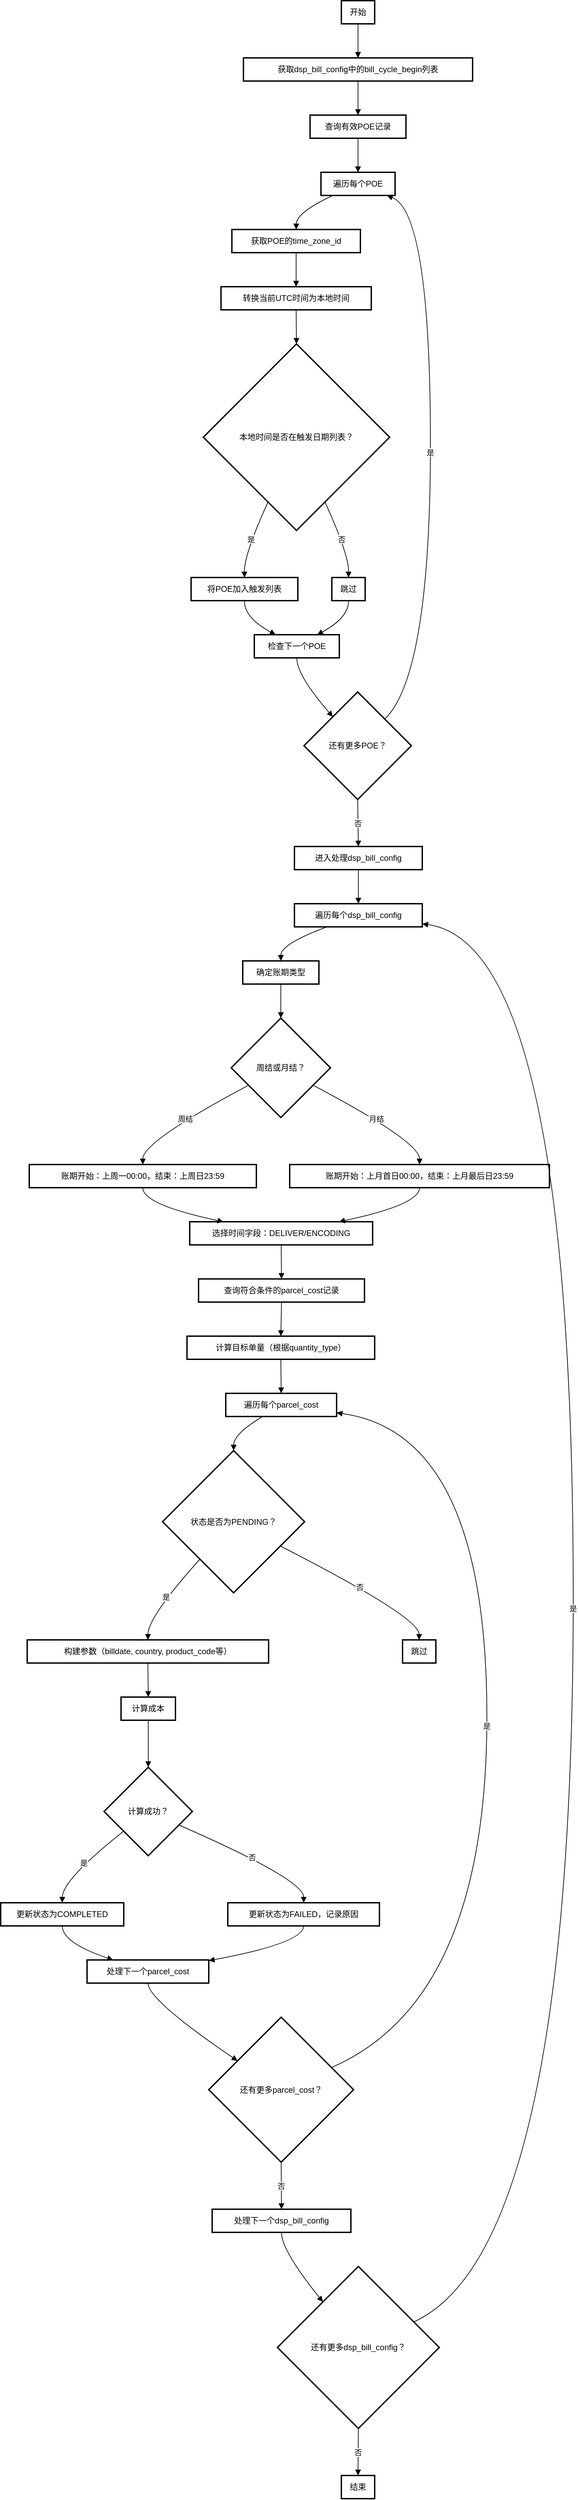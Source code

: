 <mxfile version="24.7.13">
  <diagram name="Page-1" id="4zfgDQ94NR5Aw9pDAWgs">
    <mxGraphModel dx="2074" dy="1046" grid="1" gridSize="10" guides="1" tooltips="1" connect="1" arrows="1" fold="1" page="1" pageScale="1" pageWidth="850" pageHeight="1100" math="0" shadow="0">
      <root>
        <mxCell id="0" />
        <mxCell id="1" parent="0" />
        <mxCell id="F87aFxPBlupOogoRlsxd-1" value="开始" style="whiteSpace=wrap;strokeWidth=2;" vertex="1" parent="1">
          <mxGeometry x="521" y="20" width="49" height="34" as="geometry" />
        </mxCell>
        <mxCell id="F87aFxPBlupOogoRlsxd-2" value="获取dsp_bill_config中的bill_cycle_begin列表" style="whiteSpace=wrap;strokeWidth=2;" vertex="1" parent="1">
          <mxGeometry x="377" y="104" width="337" height="34" as="geometry" />
        </mxCell>
        <mxCell id="F87aFxPBlupOogoRlsxd-3" value="查询有效POE记录" style="whiteSpace=wrap;strokeWidth=2;" vertex="1" parent="1">
          <mxGeometry x="475" y="188" width="141" height="34" as="geometry" />
        </mxCell>
        <mxCell id="F87aFxPBlupOogoRlsxd-4" value="遍历每个POE" style="whiteSpace=wrap;strokeWidth=2;" vertex="1" parent="1">
          <mxGeometry x="491" y="272" width="109" height="34" as="geometry" />
        </mxCell>
        <mxCell id="F87aFxPBlupOogoRlsxd-5" value="获取POE的time_zone_id" style="whiteSpace=wrap;strokeWidth=2;" vertex="1" parent="1">
          <mxGeometry x="360" y="356" width="189" height="34" as="geometry" />
        </mxCell>
        <mxCell id="F87aFxPBlupOogoRlsxd-6" value="转换当前UTC时间为本地时间" style="whiteSpace=wrap;strokeWidth=2;" vertex="1" parent="1">
          <mxGeometry x="344" y="440" width="221" height="34" as="geometry" />
        </mxCell>
        <mxCell id="F87aFxPBlupOogoRlsxd-7" value="本地时间是否在触发日期列表？" style="rhombus;strokeWidth=2;whiteSpace=wrap;" vertex="1" parent="1">
          <mxGeometry x="318" y="524" width="274" height="274" as="geometry" />
        </mxCell>
        <mxCell id="F87aFxPBlupOogoRlsxd-8" value="将POE加入触发列表" style="whiteSpace=wrap;strokeWidth=2;" vertex="1" parent="1">
          <mxGeometry x="300" y="867" width="157" height="34" as="geometry" />
        </mxCell>
        <mxCell id="F87aFxPBlupOogoRlsxd-9" value="跳过" style="whiteSpace=wrap;strokeWidth=2;" vertex="1" parent="1">
          <mxGeometry x="507" y="867" width="49" height="34" as="geometry" />
        </mxCell>
        <mxCell id="F87aFxPBlupOogoRlsxd-10" value="检查下一个POE" style="whiteSpace=wrap;strokeWidth=2;" vertex="1" parent="1">
          <mxGeometry x="393" y="951" width="125" height="34" as="geometry" />
        </mxCell>
        <mxCell id="F87aFxPBlupOogoRlsxd-11" value="还有更多POE？" style="rhombus;strokeWidth=2;whiteSpace=wrap;" vertex="1" parent="1">
          <mxGeometry x="466" y="1035" width="158" height="158" as="geometry" />
        </mxCell>
        <mxCell id="F87aFxPBlupOogoRlsxd-12" value="进入处理dsp_bill_config" style="whiteSpace=wrap;strokeWidth=2;" vertex="1" parent="1">
          <mxGeometry x="452" y="1262" width="188" height="34" as="geometry" />
        </mxCell>
        <mxCell id="F87aFxPBlupOogoRlsxd-13" value="遍历每个dsp_bill_config" style="whiteSpace=wrap;strokeWidth=2;" vertex="1" parent="1">
          <mxGeometry x="452" y="1346" width="188" height="34" as="geometry" />
        </mxCell>
        <mxCell id="F87aFxPBlupOogoRlsxd-14" value="确定账期类型" style="whiteSpace=wrap;strokeWidth=2;" vertex="1" parent="1">
          <mxGeometry x="376" y="1430" width="112" height="34" as="geometry" />
        </mxCell>
        <mxCell id="F87aFxPBlupOogoRlsxd-15" value="周结或月结？" style="rhombus;strokeWidth=2;whiteSpace=wrap;" vertex="1" parent="1">
          <mxGeometry x="359" y="1514" width="146" height="146" as="geometry" />
        </mxCell>
        <mxCell id="F87aFxPBlupOogoRlsxd-16" value="账期开始：上周一00:00，结束：上周日23:59" style="whiteSpace=wrap;strokeWidth=2;" vertex="1" parent="1">
          <mxGeometry x="62" y="1729" width="334" height="34" as="geometry" />
        </mxCell>
        <mxCell id="F87aFxPBlupOogoRlsxd-17" value="账期开始：上月首日00:00，结束：上月最后日23:59" style="whiteSpace=wrap;strokeWidth=2;" vertex="1" parent="1">
          <mxGeometry x="445" y="1729" width="382" height="34" as="geometry" />
        </mxCell>
        <mxCell id="F87aFxPBlupOogoRlsxd-18" value="选择时间字段：DELIVER/ENCODING" style="whiteSpace=wrap;strokeWidth=2;" vertex="1" parent="1">
          <mxGeometry x="298" y="1813" width="269" height="34" as="geometry" />
        </mxCell>
        <mxCell id="F87aFxPBlupOogoRlsxd-19" value="查询符合条件的parcel_cost记录" style="whiteSpace=wrap;strokeWidth=2;" vertex="1" parent="1">
          <mxGeometry x="311" y="1897" width="244" height="34" as="geometry" />
        </mxCell>
        <mxCell id="F87aFxPBlupOogoRlsxd-20" value="计算目标单量（根据quantity_type）" style="whiteSpace=wrap;strokeWidth=2;" vertex="1" parent="1">
          <mxGeometry x="294" y="1981" width="276" height="34" as="geometry" />
        </mxCell>
        <mxCell id="F87aFxPBlupOogoRlsxd-21" value="遍历每个parcel_cost" style="whiteSpace=wrap;strokeWidth=2;" vertex="1" parent="1">
          <mxGeometry x="351" y="2065" width="163" height="34" as="geometry" />
        </mxCell>
        <mxCell id="F87aFxPBlupOogoRlsxd-22" value="状态是否为PENDING？" style="rhombus;strokeWidth=2;whiteSpace=wrap;" vertex="1" parent="1">
          <mxGeometry x="258" y="2149" width="209" height="209" as="geometry" />
        </mxCell>
        <mxCell id="F87aFxPBlupOogoRlsxd-23" value="构建参数（billdate, country, product_code等）" style="whiteSpace=wrap;strokeWidth=2;" vertex="1" parent="1">
          <mxGeometry x="59" y="2427" width="355" height="34" as="geometry" />
        </mxCell>
        <mxCell id="F87aFxPBlupOogoRlsxd-24" value="跳过" style="whiteSpace=wrap;strokeWidth=2;" vertex="1" parent="1">
          <mxGeometry x="611" y="2427" width="49" height="34" as="geometry" />
        </mxCell>
        <mxCell id="F87aFxPBlupOogoRlsxd-25" value="计算成本" style="whiteSpace=wrap;strokeWidth=2;" vertex="1" parent="1">
          <mxGeometry x="197" y="2511" width="80" height="34" as="geometry" />
        </mxCell>
        <mxCell id="F87aFxPBlupOogoRlsxd-26" value="计算成功？" style="rhombus;strokeWidth=2;whiteSpace=wrap;" vertex="1" parent="1">
          <mxGeometry x="172" y="2614" width="130" height="130" as="geometry" />
        </mxCell>
        <mxCell id="F87aFxPBlupOogoRlsxd-27" value="更新状态为COMPLETED" style="whiteSpace=wrap;strokeWidth=2;" vertex="1" parent="1">
          <mxGeometry x="20" y="2813" width="181" height="34" as="geometry" />
        </mxCell>
        <mxCell id="F87aFxPBlupOogoRlsxd-28" value="更新状态为FAILED，记录原因" style="whiteSpace=wrap;strokeWidth=2;" vertex="1" parent="1">
          <mxGeometry x="354" y="2813" width="223" height="34" as="geometry" />
        </mxCell>
        <mxCell id="F87aFxPBlupOogoRlsxd-29" value="处理下一个parcel_cost" style="whiteSpace=wrap;strokeWidth=2;" vertex="1" parent="1">
          <mxGeometry x="147" y="2897" width="179" height="34" as="geometry" />
        </mxCell>
        <mxCell id="F87aFxPBlupOogoRlsxd-30" value="还有更多parcel_cost？" style="rhombus;strokeWidth=2;whiteSpace=wrap;" vertex="1" parent="1">
          <mxGeometry x="326" y="2981" width="213" height="213" as="geometry" />
        </mxCell>
        <mxCell id="F87aFxPBlupOogoRlsxd-31" value="处理下一个dsp_bill_config" style="whiteSpace=wrap;strokeWidth=2;" vertex="1" parent="1">
          <mxGeometry x="331" y="3263" width="204" height="34" as="geometry" />
        </mxCell>
        <mxCell id="F87aFxPBlupOogoRlsxd-32" value="还有更多dsp_bill_config？" style="rhombus;strokeWidth=2;whiteSpace=wrap;" vertex="1" parent="1">
          <mxGeometry x="427" y="3347" width="238" height="238" as="geometry" />
        </mxCell>
        <mxCell id="F87aFxPBlupOogoRlsxd-33" value="结束" style="whiteSpace=wrap;strokeWidth=2;" vertex="1" parent="1">
          <mxGeometry x="521" y="3654" width="49" height="34" as="geometry" />
        </mxCell>
        <mxCell id="F87aFxPBlupOogoRlsxd-34" value="" style="curved=1;startArrow=none;endArrow=block;exitX=0.5;exitY=1;entryX=0.5;entryY=0;rounded=0;" edge="1" parent="1" source="F87aFxPBlupOogoRlsxd-1" target="F87aFxPBlupOogoRlsxd-2">
          <mxGeometry relative="1" as="geometry">
            <Array as="points" />
          </mxGeometry>
        </mxCell>
        <mxCell id="F87aFxPBlupOogoRlsxd-35" value="" style="curved=1;startArrow=none;endArrow=block;exitX=0.5;exitY=1;entryX=0.5;entryY=0;rounded=0;" edge="1" parent="1" source="F87aFxPBlupOogoRlsxd-2" target="F87aFxPBlupOogoRlsxd-3">
          <mxGeometry relative="1" as="geometry">
            <Array as="points" />
          </mxGeometry>
        </mxCell>
        <mxCell id="F87aFxPBlupOogoRlsxd-36" value="" style="curved=1;startArrow=none;endArrow=block;exitX=0.5;exitY=1;entryX=0.5;entryY=0;rounded=0;" edge="1" parent="1" source="F87aFxPBlupOogoRlsxd-3" target="F87aFxPBlupOogoRlsxd-4">
          <mxGeometry relative="1" as="geometry">
            <Array as="points" />
          </mxGeometry>
        </mxCell>
        <mxCell id="F87aFxPBlupOogoRlsxd-37" value="" style="curved=1;startArrow=none;endArrow=block;exitX=0.16;exitY=1;entryX=0.5;entryY=0;rounded=0;" edge="1" parent="1" source="F87aFxPBlupOogoRlsxd-4" target="F87aFxPBlupOogoRlsxd-5">
          <mxGeometry relative="1" as="geometry">
            <Array as="points">
              <mxPoint x="455" y="331" />
            </Array>
          </mxGeometry>
        </mxCell>
        <mxCell id="F87aFxPBlupOogoRlsxd-38" value="" style="curved=1;startArrow=none;endArrow=block;exitX=0.5;exitY=1;entryX=0.5;entryY=0;rounded=0;" edge="1" parent="1" source="F87aFxPBlupOogoRlsxd-5" target="F87aFxPBlupOogoRlsxd-6">
          <mxGeometry relative="1" as="geometry">
            <Array as="points" />
          </mxGeometry>
        </mxCell>
        <mxCell id="F87aFxPBlupOogoRlsxd-39" value="" style="curved=1;startArrow=none;endArrow=block;exitX=0.5;exitY=1;entryX=0.5;entryY=0;rounded=0;" edge="1" parent="1" source="F87aFxPBlupOogoRlsxd-6" target="F87aFxPBlupOogoRlsxd-7">
          <mxGeometry relative="1" as="geometry">
            <Array as="points" />
          </mxGeometry>
        </mxCell>
        <mxCell id="F87aFxPBlupOogoRlsxd-40" value="是" style="curved=1;startArrow=none;endArrow=block;exitX=0.28;exitY=1;entryX=0.5;entryY=0;rounded=0;" edge="1" parent="1" source="F87aFxPBlupOogoRlsxd-7" target="F87aFxPBlupOogoRlsxd-8">
          <mxGeometry relative="1" as="geometry">
            <Array as="points">
              <mxPoint x="378" y="833" />
            </Array>
          </mxGeometry>
        </mxCell>
        <mxCell id="F87aFxPBlupOogoRlsxd-41" value="否" style="curved=1;startArrow=none;endArrow=block;exitX=0.72;exitY=1;entryX=0.5;entryY=0;rounded=0;" edge="1" parent="1" source="F87aFxPBlupOogoRlsxd-7" target="F87aFxPBlupOogoRlsxd-9">
          <mxGeometry relative="1" as="geometry">
            <Array as="points">
              <mxPoint x="532" y="833" />
            </Array>
          </mxGeometry>
        </mxCell>
        <mxCell id="F87aFxPBlupOogoRlsxd-42" value="" style="curved=1;startArrow=none;endArrow=block;exitX=0.5;exitY=1;entryX=0.25;entryY=0;rounded=0;" edge="1" parent="1" source="F87aFxPBlupOogoRlsxd-8" target="F87aFxPBlupOogoRlsxd-10">
          <mxGeometry relative="1" as="geometry">
            <Array as="points">
              <mxPoint x="378" y="926" />
            </Array>
          </mxGeometry>
        </mxCell>
        <mxCell id="F87aFxPBlupOogoRlsxd-43" value="" style="curved=1;startArrow=none;endArrow=block;exitX=0.5;exitY=1;entryX=0.74;entryY=0;rounded=0;" edge="1" parent="1" source="F87aFxPBlupOogoRlsxd-9" target="F87aFxPBlupOogoRlsxd-10">
          <mxGeometry relative="1" as="geometry">
            <Array as="points">
              <mxPoint x="532" y="926" />
            </Array>
          </mxGeometry>
        </mxCell>
        <mxCell id="F87aFxPBlupOogoRlsxd-44" value="" style="curved=1;startArrow=none;endArrow=block;exitX=0.5;exitY=1;entryX=0.07;entryY=0;rounded=0;" edge="1" parent="1" source="F87aFxPBlupOogoRlsxd-10" target="F87aFxPBlupOogoRlsxd-11">
          <mxGeometry relative="1" as="geometry">
            <Array as="points">
              <mxPoint x="455" y="1010" />
            </Array>
          </mxGeometry>
        </mxCell>
        <mxCell id="F87aFxPBlupOogoRlsxd-45" value="是" style="curved=1;startArrow=none;endArrow=block;exitX=1;exitY=0.01;entryX=0.89;entryY=1;rounded=0;" edge="1" parent="1" source="F87aFxPBlupOogoRlsxd-11" target="F87aFxPBlupOogoRlsxd-4">
          <mxGeometry relative="1" as="geometry">
            <Array as="points">
              <mxPoint x="652" y="1010" />
              <mxPoint x="652" y="331" />
            </Array>
          </mxGeometry>
        </mxCell>
        <mxCell id="F87aFxPBlupOogoRlsxd-46" value="否" style="curved=1;startArrow=none;endArrow=block;exitX=0.5;exitY=1;entryX=0.5;entryY=0.01;rounded=0;" edge="1" parent="1" source="F87aFxPBlupOogoRlsxd-11" target="F87aFxPBlupOogoRlsxd-12">
          <mxGeometry relative="1" as="geometry">
            <Array as="points" />
          </mxGeometry>
        </mxCell>
        <mxCell id="F87aFxPBlupOogoRlsxd-47" value="" style="curved=1;startArrow=none;endArrow=block;exitX=0.5;exitY=1.01;entryX=0.5;entryY=0.01;rounded=0;" edge="1" parent="1" source="F87aFxPBlupOogoRlsxd-12" target="F87aFxPBlupOogoRlsxd-13">
          <mxGeometry relative="1" as="geometry">
            <Array as="points" />
          </mxGeometry>
        </mxCell>
        <mxCell id="F87aFxPBlupOogoRlsxd-48" value="" style="curved=1;startArrow=none;endArrow=block;exitX=0.25;exitY=1.01;entryX=0.5;entryY=0.01;rounded=0;" edge="1" parent="1" source="F87aFxPBlupOogoRlsxd-13" target="F87aFxPBlupOogoRlsxd-14">
          <mxGeometry relative="1" as="geometry">
            <Array as="points">
              <mxPoint x="432" y="1405" />
            </Array>
          </mxGeometry>
        </mxCell>
        <mxCell id="F87aFxPBlupOogoRlsxd-49" value="" style="curved=1;startArrow=none;endArrow=block;exitX=0.5;exitY=1.01;entryX=0.5;entryY=0;rounded=0;" edge="1" parent="1" source="F87aFxPBlupOogoRlsxd-14" target="F87aFxPBlupOogoRlsxd-15">
          <mxGeometry relative="1" as="geometry">
            <Array as="points" />
          </mxGeometry>
        </mxCell>
        <mxCell id="F87aFxPBlupOogoRlsxd-50" value="周结" style="curved=1;startArrow=none;endArrow=block;exitX=0;exitY=0.77;entryX=0.5;entryY=0.01;rounded=0;" edge="1" parent="1" source="F87aFxPBlupOogoRlsxd-15" target="F87aFxPBlupOogoRlsxd-16">
          <mxGeometry relative="1" as="geometry">
            <Array as="points">
              <mxPoint x="229" y="1695" />
            </Array>
          </mxGeometry>
        </mxCell>
        <mxCell id="F87aFxPBlupOogoRlsxd-51" value="月结" style="curved=1;startArrow=none;endArrow=block;exitX=1;exitY=0.77;entryX=0.5;entryY=0.01;rounded=0;" edge="1" parent="1" source="F87aFxPBlupOogoRlsxd-15" target="F87aFxPBlupOogoRlsxd-17">
          <mxGeometry relative="1" as="geometry">
            <Array as="points">
              <mxPoint x="636" y="1695" />
            </Array>
          </mxGeometry>
        </mxCell>
        <mxCell id="F87aFxPBlupOogoRlsxd-52" value="" style="curved=1;startArrow=none;endArrow=block;exitX=0.5;exitY=1.01;entryX=0.19;entryY=0.01;rounded=0;" edge="1" parent="1" source="F87aFxPBlupOogoRlsxd-16" target="F87aFxPBlupOogoRlsxd-18">
          <mxGeometry relative="1" as="geometry">
            <Array as="points">
              <mxPoint x="229" y="1788" />
            </Array>
          </mxGeometry>
        </mxCell>
        <mxCell id="F87aFxPBlupOogoRlsxd-53" value="" style="curved=1;startArrow=none;endArrow=block;exitX=0.5;exitY=1.01;entryX=0.81;entryY=0.01;rounded=0;" edge="1" parent="1" source="F87aFxPBlupOogoRlsxd-17" target="F87aFxPBlupOogoRlsxd-18">
          <mxGeometry relative="1" as="geometry">
            <Array as="points">
              <mxPoint x="636" y="1788" />
            </Array>
          </mxGeometry>
        </mxCell>
        <mxCell id="F87aFxPBlupOogoRlsxd-54" value="" style="curved=1;startArrow=none;endArrow=block;exitX=0.5;exitY=1.01;entryX=0.5;entryY=0.01;rounded=0;" edge="1" parent="1" source="F87aFxPBlupOogoRlsxd-18" target="F87aFxPBlupOogoRlsxd-19">
          <mxGeometry relative="1" as="geometry">
            <Array as="points" />
          </mxGeometry>
        </mxCell>
        <mxCell id="F87aFxPBlupOogoRlsxd-55" value="" style="curved=1;startArrow=none;endArrow=block;exitX=0.5;exitY=1.01;entryX=0.5;entryY=0.01;rounded=0;" edge="1" parent="1" source="F87aFxPBlupOogoRlsxd-19" target="F87aFxPBlupOogoRlsxd-20">
          <mxGeometry relative="1" as="geometry">
            <Array as="points" />
          </mxGeometry>
        </mxCell>
        <mxCell id="F87aFxPBlupOogoRlsxd-56" value="" style="curved=1;startArrow=none;endArrow=block;exitX=0.5;exitY=1.01;entryX=0.5;entryY=0.01;rounded=0;" edge="1" parent="1" source="F87aFxPBlupOogoRlsxd-20" target="F87aFxPBlupOogoRlsxd-21">
          <mxGeometry relative="1" as="geometry">
            <Array as="points" />
          </mxGeometry>
        </mxCell>
        <mxCell id="F87aFxPBlupOogoRlsxd-57" value="" style="curved=1;startArrow=none;endArrow=block;exitX=0.33;exitY=1.01;entryX=0.5;entryY=0;rounded=0;" edge="1" parent="1" source="F87aFxPBlupOogoRlsxd-21" target="F87aFxPBlupOogoRlsxd-22">
          <mxGeometry relative="1" as="geometry">
            <Array as="points">
              <mxPoint x="363" y="2124" />
            </Array>
          </mxGeometry>
        </mxCell>
        <mxCell id="F87aFxPBlupOogoRlsxd-58" value="是" style="curved=1;startArrow=none;endArrow=block;exitX=0.05;exitY=1;entryX=0.5;entryY=0.01;rounded=0;" edge="1" parent="1" source="F87aFxPBlupOogoRlsxd-22" target="F87aFxPBlupOogoRlsxd-23">
          <mxGeometry relative="1" as="geometry">
            <Array as="points">
              <mxPoint x="237" y="2393" />
            </Array>
          </mxGeometry>
        </mxCell>
        <mxCell id="F87aFxPBlupOogoRlsxd-59" value="否" style="curved=1;startArrow=none;endArrow=block;exitX=1;exitY=0.76;entryX=0.5;entryY=0.01;rounded=0;" edge="1" parent="1" source="F87aFxPBlupOogoRlsxd-22" target="F87aFxPBlupOogoRlsxd-24">
          <mxGeometry relative="1" as="geometry">
            <Array as="points">
              <mxPoint x="635" y="2393" />
            </Array>
          </mxGeometry>
        </mxCell>
        <mxCell id="F87aFxPBlupOogoRlsxd-60" value="" style="curved=1;startArrow=none;endArrow=block;exitX=0.5;exitY=1.01;entryX=0.5;entryY=0.01;rounded=0;" edge="1" parent="1" source="F87aFxPBlupOogoRlsxd-23" target="F87aFxPBlupOogoRlsxd-25">
          <mxGeometry relative="1" as="geometry">
            <Array as="points" />
          </mxGeometry>
        </mxCell>
        <mxCell id="F87aFxPBlupOogoRlsxd-61" value="" style="curved=1;startArrow=none;endArrow=block;exitX=0.5;exitY=1.01;entryX=0.5;entryY=0;rounded=0;" edge="1" parent="1" source="F87aFxPBlupOogoRlsxd-25" target="F87aFxPBlupOogoRlsxd-26">
          <mxGeometry relative="1" as="geometry">
            <Array as="points" />
          </mxGeometry>
        </mxCell>
        <mxCell id="F87aFxPBlupOogoRlsxd-62" value="是" style="curved=1;startArrow=none;endArrow=block;exitX=0;exitY=0.9;entryX=0.5;entryY=0.01;rounded=0;" edge="1" parent="1" source="F87aFxPBlupOogoRlsxd-26" target="F87aFxPBlupOogoRlsxd-27">
          <mxGeometry relative="1" as="geometry">
            <Array as="points">
              <mxPoint x="111" y="2779" />
            </Array>
          </mxGeometry>
        </mxCell>
        <mxCell id="F87aFxPBlupOogoRlsxd-63" value="否" style="curved=1;startArrow=none;endArrow=block;exitX=1;exitY=0.72;entryX=0.5;entryY=0.01;rounded=0;" edge="1" parent="1" source="F87aFxPBlupOogoRlsxd-26" target="F87aFxPBlupOogoRlsxd-28">
          <mxGeometry relative="1" as="geometry">
            <Array as="points">
              <mxPoint x="466" y="2779" />
            </Array>
          </mxGeometry>
        </mxCell>
        <mxCell id="F87aFxPBlupOogoRlsxd-64" value="" style="curved=1;startArrow=none;endArrow=block;exitX=0.5;exitY=1.01;entryX=0.22;entryY=0.01;rounded=0;" edge="1" parent="1" source="F87aFxPBlupOogoRlsxd-27" target="F87aFxPBlupOogoRlsxd-29">
          <mxGeometry relative="1" as="geometry">
            <Array as="points">
              <mxPoint x="111" y="2872" />
            </Array>
          </mxGeometry>
        </mxCell>
        <mxCell id="F87aFxPBlupOogoRlsxd-65" value="" style="curved=1;startArrow=none;endArrow=block;exitX=0.5;exitY=1.01;entryX=1;entryY=0.03;rounded=0;" edge="1" parent="1" source="F87aFxPBlupOogoRlsxd-28" target="F87aFxPBlupOogoRlsxd-29">
          <mxGeometry relative="1" as="geometry">
            <Array as="points">
              <mxPoint x="466" y="2872" />
            </Array>
          </mxGeometry>
        </mxCell>
        <mxCell id="F87aFxPBlupOogoRlsxd-66" value="" style="curved=1;startArrow=none;endArrow=block;exitX=0.5;exitY=1.01;entryX=0;entryY=0.17;rounded=0;" edge="1" parent="1" source="F87aFxPBlupOogoRlsxd-29" target="F87aFxPBlupOogoRlsxd-30">
          <mxGeometry relative="1" as="geometry">
            <Array as="points">
              <mxPoint x="237" y="2956" />
            </Array>
          </mxGeometry>
        </mxCell>
        <mxCell id="F87aFxPBlupOogoRlsxd-67" value="是" style="curved=1;startArrow=none;endArrow=block;exitX=1;exitY=0.28;entryX=1;entryY=0.84;rounded=0;" edge="1" parent="1" source="F87aFxPBlupOogoRlsxd-30" target="F87aFxPBlupOogoRlsxd-21">
          <mxGeometry relative="1" as="geometry">
            <Array as="points">
              <mxPoint x="735" y="2956" />
              <mxPoint x="735" y="2124" />
            </Array>
          </mxGeometry>
        </mxCell>
        <mxCell id="F87aFxPBlupOogoRlsxd-68" value="否" style="curved=1;startArrow=none;endArrow=block;exitX=0.5;exitY=1;entryX=0.5;entryY=0;rounded=0;" edge="1" parent="1" source="F87aFxPBlupOogoRlsxd-30" target="F87aFxPBlupOogoRlsxd-31">
          <mxGeometry relative="1" as="geometry">
            <Array as="points" />
          </mxGeometry>
        </mxCell>
        <mxCell id="F87aFxPBlupOogoRlsxd-69" value="" style="curved=1;startArrow=none;endArrow=block;exitX=0.5;exitY=1;entryX=0.11;entryY=0;rounded=0;" edge="1" parent="1" source="F87aFxPBlupOogoRlsxd-31" target="F87aFxPBlupOogoRlsxd-32">
          <mxGeometry relative="1" as="geometry">
            <Array as="points">
              <mxPoint x="432" y="3322" />
            </Array>
          </mxGeometry>
        </mxCell>
        <mxCell id="F87aFxPBlupOogoRlsxd-70" value="是" style="curved=1;startArrow=none;endArrow=block;exitX=1;exitY=0.27;entryX=1;entryY=0.87;rounded=0;" edge="1" parent="1" source="F87aFxPBlupOogoRlsxd-32" target="F87aFxPBlupOogoRlsxd-13">
          <mxGeometry relative="1" as="geometry">
            <Array as="points">
              <mxPoint x="862" y="3322" />
              <mxPoint x="862" y="1405" />
            </Array>
          </mxGeometry>
        </mxCell>
        <mxCell id="F87aFxPBlupOogoRlsxd-71" value="否" style="curved=1;startArrow=none;endArrow=block;exitX=0.5;exitY=1;entryX=0.5;entryY=-0.01;rounded=0;" edge="1" parent="1" source="F87aFxPBlupOogoRlsxd-32" target="F87aFxPBlupOogoRlsxd-33">
          <mxGeometry relative="1" as="geometry">
            <Array as="points" />
          </mxGeometry>
        </mxCell>
      </root>
    </mxGraphModel>
  </diagram>
</mxfile>
